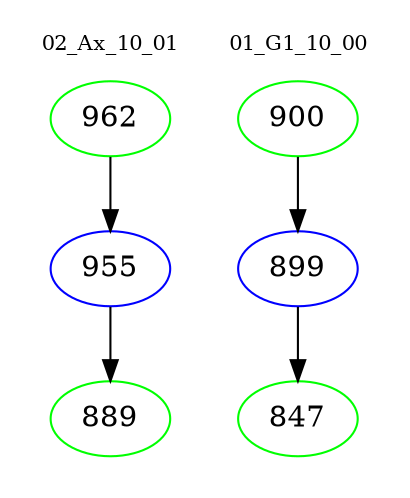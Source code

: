 digraph{
subgraph cluster_0 {
color = white
label = "02_Ax_10_01";
fontsize=10;
T0_962 [label="962", color="green"]
T0_962 -> T0_955 [color="black"]
T0_955 [label="955", color="blue"]
T0_955 -> T0_889 [color="black"]
T0_889 [label="889", color="green"]
}
subgraph cluster_1 {
color = white
label = "01_G1_10_00";
fontsize=10;
T1_900 [label="900", color="green"]
T1_900 -> T1_899 [color="black"]
T1_899 [label="899", color="blue"]
T1_899 -> T1_847 [color="black"]
T1_847 [label="847", color="green"]
}
}
